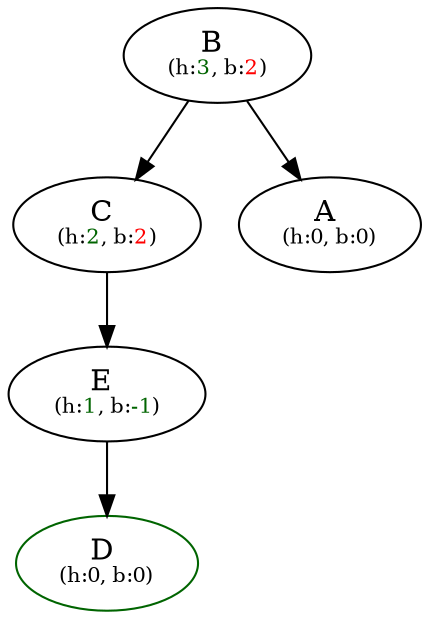 digraph {
  nB [label="B" pos="4.0,3.0!" label=<B <br/><font point-size="10">(h:<font color="darkgreen">3</font>, b:<font color="red">2</font>)</font>>]
  nC [label="C" pos="8.0,2.0!" label=<C <br/><font point-size="10">(h:<font color="darkgreen">2</font>, b:<font color="red">2</font>)</font>>]
  nE [label="E" pos="10.0,1.0!" label=<E <br/><font point-size="10">(h:<font color="darkgreen">1</font>, b:<font color="darkgreen">-1</font>)</font>>]
  nD [label="D" pos="9.0,0.0!" color="darkgreen" label=<D <br/><font point-size="10">(h:0, b:0)</font>>]
  nA [label="A" pos="0.0,2.0!" label=<A <br/><font point-size="10">(h:0, b:0)</font>>]
  nB -> nC 
  nC -> nE 
  nE -> nD 
  nB -> nA 
}